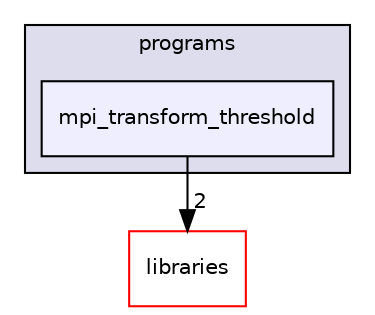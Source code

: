 digraph "xmipp/applications/programs/mpi_transform_threshold" {
  compound=true
  node [ fontsize="10", fontname="Helvetica"];
  edge [ labelfontsize="10", labelfontname="Helvetica"];
  subgraph clusterdir_592b16dc4070b933e5655da2b0d20bbb {
    graph [ bgcolor="#ddddee", pencolor="black", label="programs" fontname="Helvetica", fontsize="10", URL="dir_592b16dc4070b933e5655da2b0d20bbb.html"]
  dir_254d0c71bf0811693336a4c18190175d [shape=box, label="mpi_transform_threshold", style="filled", fillcolor="#eeeeff", pencolor="black", URL="dir_254d0c71bf0811693336a4c18190175d.html"];
  }
  dir_29dba3f3840f20df3b04d1972e99046b [shape=box label="libraries" fillcolor="white" style="filled" color="red" URL="dir_29dba3f3840f20df3b04d1972e99046b.html"];
  dir_254d0c71bf0811693336a4c18190175d->dir_29dba3f3840f20df3b04d1972e99046b [headlabel="2", labeldistance=1.5 headhref="dir_000171_000027.html"];
}
